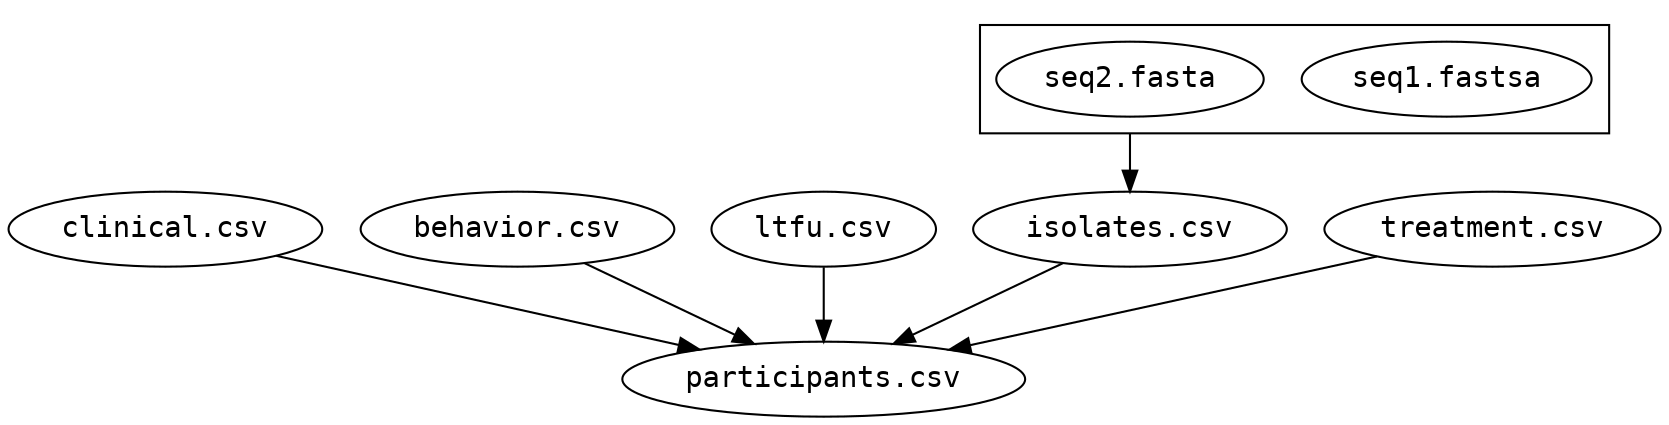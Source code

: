 digraph ClinicalRelationships{
    compound=true;
    node [fontname="monospace"];
    
    "participants.csv";
    "clinical.csv" -> "participants.csv";
    "behavior.csv" -> "participants.csv";
    "ltfu.csv" -> "participants.csv";
    "isolates.csv" -> "participants.csv";
    "treatment.csv" -> "participants.csv";


    subgraph cluster_FASTAFiles {
    
        "seq1.fastsa";
        "seq2.fasta";
    }

    "seq2.fasta" -> "isolates.csv" [ltail=cluster_FASTAFiles];
}